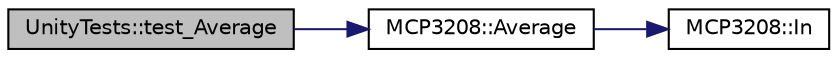 digraph "UnityTests::test_Average"
{
  edge [fontname="Helvetica",fontsize="10",labelfontname="Helvetica",labelfontsize="10"];
  node [fontname="Helvetica",fontsize="10",shape=record];
  rankdir="LR";
  Node1 [label="UnityTests::test_Average",height=0.2,width=0.4,color="black", fillcolor="grey75", style="filled" fontcolor="black"];
  Node1 -> Node2 [color="midnightblue",fontsize="10",style="solid",fontname="Helvetica"];
  Node2 [label="MCP3208::Average",height=0.2,width=0.4,color="black", fillcolor="white", style="filled",URL="$classMCP3208.html#a9d34a941711a48057ebe492d0c51014b",tooltip="Sample a channel n times and average the results."];
  Node2 -> Node3 [color="midnightblue",fontsize="10",style="solid",fontname="Helvetica"];
  Node3 [label="MCP3208::In",height=0.2,width=0.4,color="black", fillcolor="white", style="filled",URL="$classMCP3208.html#a37a6e561d33f834f6d14c7c99b1b72b8",tooltip="Read a channel input."];
}

